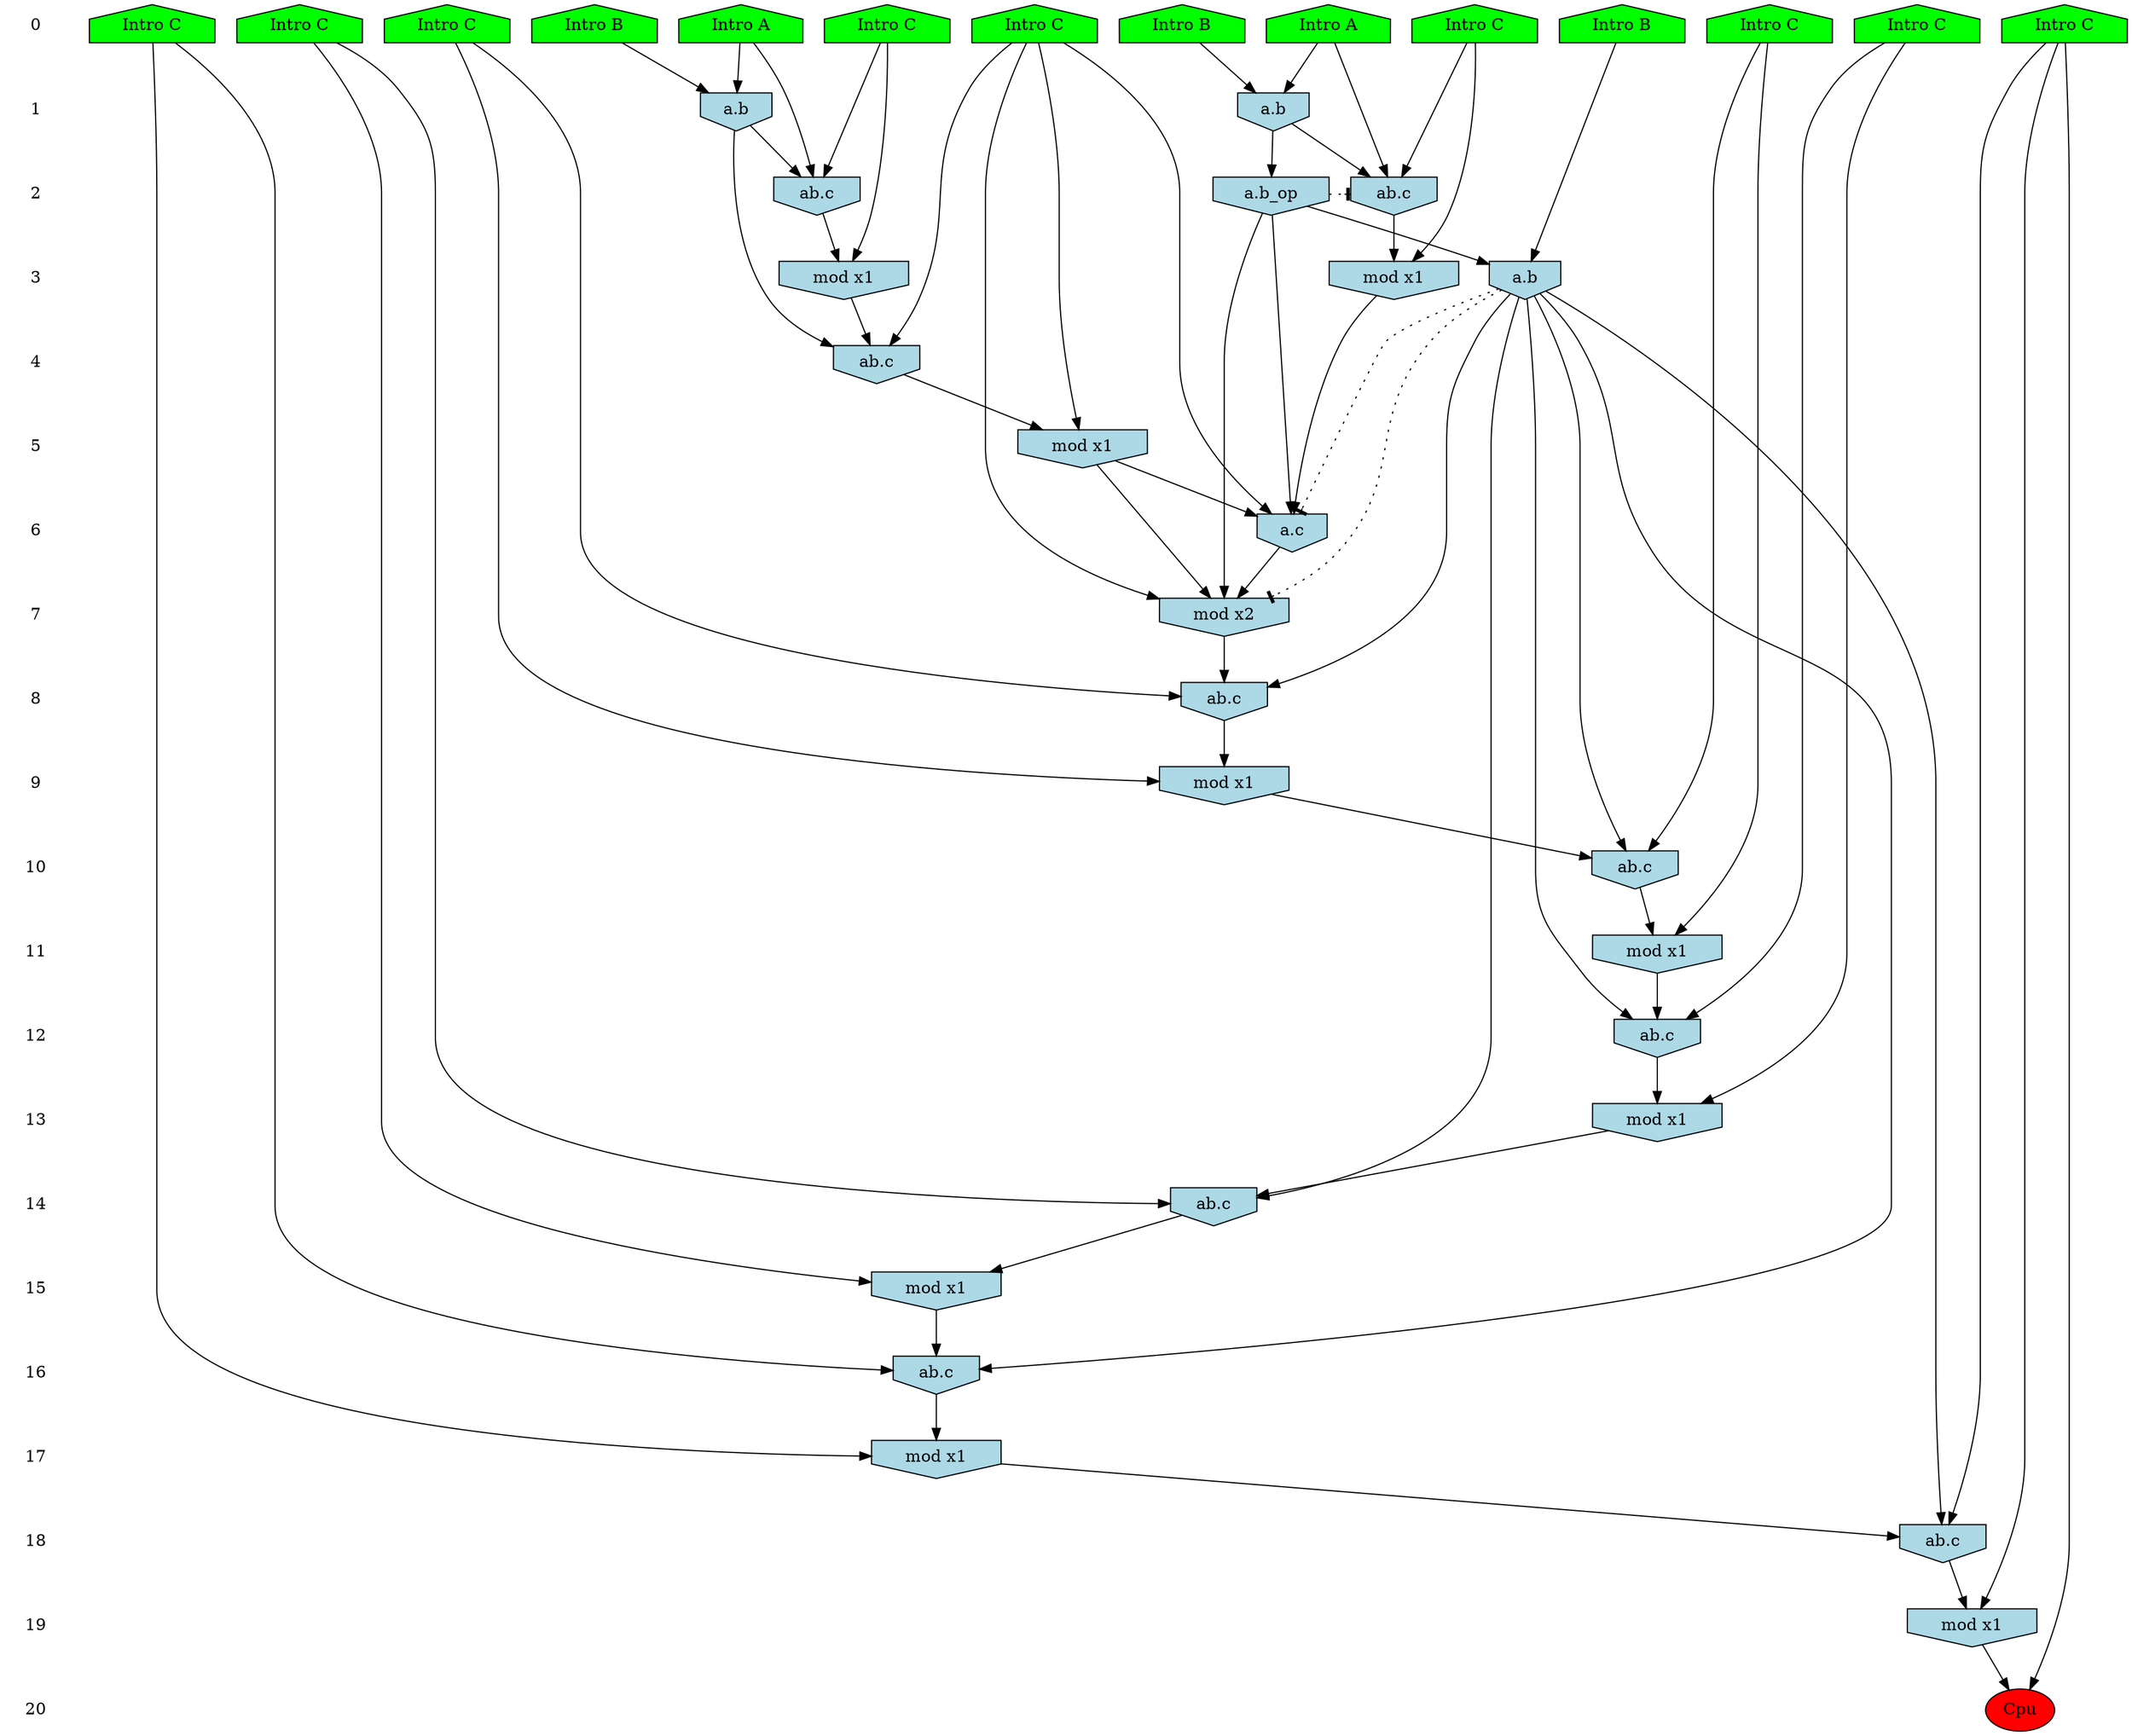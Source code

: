 /* Compression of 1 causal flows obtained in average at 2.054763E+01 t.u */
/* Compressed causal flows were: [3821] */
digraph G{
 ranksep=.5 ; 
{ rank = same ; "0" [shape=plaintext] ; node_1 [label ="Intro B", shape=house, style=filled, fillcolor=green] ;
node_2 [label ="Intro A", shape=house, style=filled, fillcolor=green] ;
node_3 [label ="Intro B", shape=house, style=filled, fillcolor=green] ;
node_4 [label ="Intro B", shape=house, style=filled, fillcolor=green] ;
node_5 [label ="Intro A", shape=house, style=filled, fillcolor=green] ;
node_6 [label ="Intro C", shape=house, style=filled, fillcolor=green] ;
node_7 [label ="Intro C", shape=house, style=filled, fillcolor=green] ;
node_8 [label ="Intro C", shape=house, style=filled, fillcolor=green] ;
node_9 [label ="Intro C", shape=house, style=filled, fillcolor=green] ;
node_10 [label ="Intro C", shape=house, style=filled, fillcolor=green] ;
node_11 [label ="Intro C", shape=house, style=filled, fillcolor=green] ;
node_12 [label ="Intro C", shape=house, style=filled, fillcolor=green] ;
node_13 [label ="Intro C", shape=house, style=filled, fillcolor=green] ;
node_14 [label ="Intro C", shape=house, style=filled, fillcolor=green] ;
}
{ rank = same ; "1" [shape=plaintext] ; node_15 [label="a.b", shape=invhouse, style=filled, fillcolor = lightblue] ;
node_16 [label="a.b", shape=invhouse, style=filled, fillcolor = lightblue] ;
}
{ rank = same ; "2" [shape=plaintext] ; node_17 [label="ab.c", shape=invhouse, style=filled, fillcolor = lightblue] ;
node_18 [label="ab.c", shape=invhouse, style=filled, fillcolor = lightblue] ;
node_19 [label="a.b_op", shape=invhouse, style=filled, fillcolor = lightblue] ;
}
{ rank = same ; "3" [shape=plaintext] ; node_20 [label="mod x1", shape=invhouse, style=filled, fillcolor = lightblue] ;
node_22 [label="mod x1", shape=invhouse, style=filled, fillcolor = lightblue] ;
node_26 [label="a.b", shape=invhouse, style=filled, fillcolor = lightblue] ;
}
{ rank = same ; "4" [shape=plaintext] ; node_21 [label="ab.c", shape=invhouse, style=filled, fillcolor = lightblue] ;
}
{ rank = same ; "5" [shape=plaintext] ; node_23 [label="mod x1", shape=invhouse, style=filled, fillcolor = lightblue] ;
}
{ rank = same ; "6" [shape=plaintext] ; node_24 [label="a.c", shape=invhouse, style=filled, fillcolor = lightblue] ;
}
{ rank = same ; "7" [shape=plaintext] ; node_25 [label="mod x2", shape=invhouse, style=filled, fillcolor = lightblue] ;
}
{ rank = same ; "8" [shape=plaintext] ; node_27 [label="ab.c", shape=invhouse, style=filled, fillcolor = lightblue] ;
}
{ rank = same ; "9" [shape=plaintext] ; node_28 [label="mod x1", shape=invhouse, style=filled, fillcolor = lightblue] ;
}
{ rank = same ; "10" [shape=plaintext] ; node_29 [label="ab.c", shape=invhouse, style=filled, fillcolor = lightblue] ;
}
{ rank = same ; "11" [shape=plaintext] ; node_30 [label="mod x1", shape=invhouse, style=filled, fillcolor = lightblue] ;
}
{ rank = same ; "12" [shape=plaintext] ; node_31 [label="ab.c", shape=invhouse, style=filled, fillcolor = lightblue] ;
}
{ rank = same ; "13" [shape=plaintext] ; node_32 [label="mod x1", shape=invhouse, style=filled, fillcolor = lightblue] ;
}
{ rank = same ; "14" [shape=plaintext] ; node_33 [label="ab.c", shape=invhouse, style=filled, fillcolor = lightblue] ;
}
{ rank = same ; "15" [shape=plaintext] ; node_34 [label="mod x1", shape=invhouse, style=filled, fillcolor = lightblue] ;
}
{ rank = same ; "16" [shape=plaintext] ; node_35 [label="ab.c", shape=invhouse, style=filled, fillcolor = lightblue] ;
}
{ rank = same ; "17" [shape=plaintext] ; node_36 [label="mod x1", shape=invhouse, style=filled, fillcolor = lightblue] ;
}
{ rank = same ; "18" [shape=plaintext] ; node_37 [label="ab.c", shape=invhouse, style=filled, fillcolor = lightblue] ;
}
{ rank = same ; "19" [shape=plaintext] ; node_38 [label="mod x1", shape=invhouse, style=filled, fillcolor = lightblue] ;
}
{ rank = same ; "20" [shape=plaintext] ; node_39 [label ="Cpu", style=filled, fillcolor=red] ;
}
"0" -> "1" [style="invis"]; 
"1" -> "2" [style="invis"]; 
"2" -> "3" [style="invis"]; 
"3" -> "4" [style="invis"]; 
"4" -> "5" [style="invis"]; 
"5" -> "6" [style="invis"]; 
"6" -> "7" [style="invis"]; 
"7" -> "8" [style="invis"]; 
"8" -> "9" [style="invis"]; 
"9" -> "10" [style="invis"]; 
"10" -> "11" [style="invis"]; 
"11" -> "12" [style="invis"]; 
"12" -> "13" [style="invis"]; 
"13" -> "14" [style="invis"]; 
"14" -> "15" [style="invis"]; 
"15" -> "16" [style="invis"]; 
"16" -> "17" [style="invis"]; 
"17" -> "18" [style="invis"]; 
"18" -> "19" [style="invis"]; 
"19" -> "20" [style="invis"]; 
node_1 -> node_15
node_2 -> node_15
node_3 -> node_16
node_5 -> node_16
node_5 -> node_17
node_12 -> node_17
node_16 -> node_17
node_2 -> node_18
node_7 -> node_18
node_15 -> node_18
node_15 -> node_19
node_12 -> node_20
node_17 -> node_20
node_6 -> node_21
node_16 -> node_21
node_20 -> node_21
node_7 -> node_22
node_18 -> node_22
node_6 -> node_23
node_21 -> node_23
node_6 -> node_24
node_19 -> node_24
node_22 -> node_24
node_23 -> node_24
node_6 -> node_25
node_19 -> node_25
node_23 -> node_25
node_24 -> node_25
node_4 -> node_26
node_19 -> node_26
node_8 -> node_27
node_25 -> node_27
node_26 -> node_27
node_8 -> node_28
node_27 -> node_28
node_9 -> node_29
node_26 -> node_29
node_28 -> node_29
node_9 -> node_30
node_29 -> node_30
node_10 -> node_31
node_26 -> node_31
node_30 -> node_31
node_10 -> node_32
node_31 -> node_32
node_14 -> node_33
node_26 -> node_33
node_32 -> node_33
node_14 -> node_34
node_33 -> node_34
node_11 -> node_35
node_26 -> node_35
node_34 -> node_35
node_11 -> node_36
node_35 -> node_36
node_13 -> node_37
node_26 -> node_37
node_36 -> node_37
node_13 -> node_38
node_37 -> node_38
node_13 -> node_39
node_38 -> node_39
node_19 -> node_18 [style=dotted, arrowhead = tee] 
node_26 -> node_25 [style=dotted, arrowhead = tee] 
node_26 -> node_24 [style=dotted, arrowhead = tee] 
}
/*
 Dot generation time: 0.003902
*/